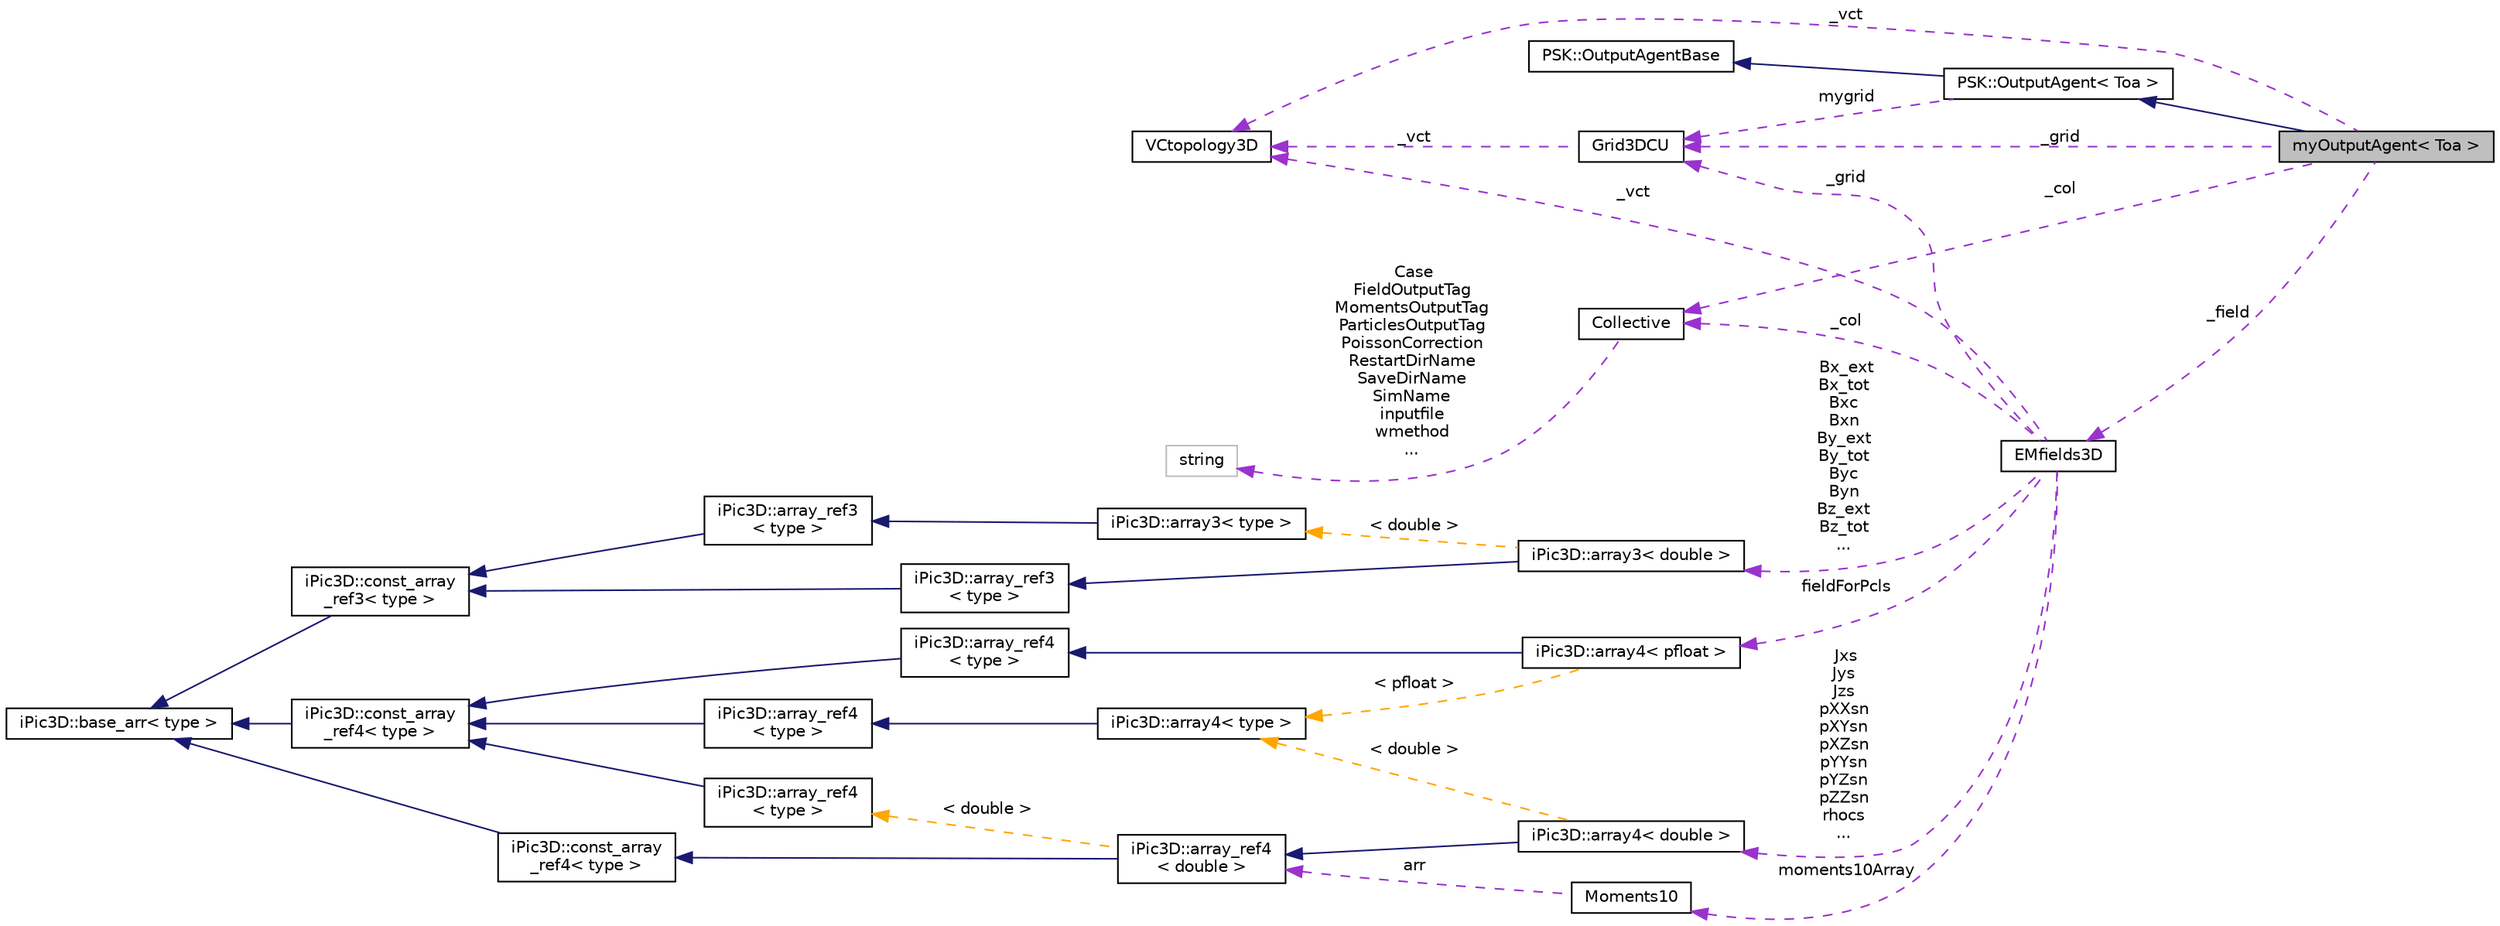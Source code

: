 digraph "myOutputAgent&lt; Toa &gt;"
{
 // INTERACTIVE_SVG=YES
 // LATEX_PDF_SIZE
  edge [fontname="Helvetica",fontsize="10",labelfontname="Helvetica",labelfontsize="10"];
  node [fontname="Helvetica",fontsize="10",shape=record];
  rankdir="LR";
  Node1 [label="myOutputAgent\< Toa \>",height=0.2,width=0.4,color="black", fillcolor="grey75", style="filled", fontcolor="black",tooltip=" "];
  Node2 -> Node1 [dir="back",color="midnightblue",fontsize="10",style="solid",fontname="Helvetica"];
  Node2 [label="PSK::OutputAgent\< Toa \>",height=0.2,width=0.4,color="black", fillcolor="white", style="filled",URL="$de/d49/class_p_s_k_1_1_output_agent.html",tooltip="Base class for OutputAgents using template for output adaptor."];
  Node3 -> Node2 [dir="back",color="midnightblue",fontsize="10",style="solid",fontname="Helvetica"];
  Node3 [label="PSK::OutputAgentBase",height=0.2,width=0.4,color="black", fillcolor="white", style="filled",URL="$d3/d90/class_p_s_k_1_1_output_agent_base.html",tooltip="bse class for output agent"];
  Node4 -> Node2 [dir="back",color="darkorchid3",fontsize="10",style="dashed",label=" mygrid" ,fontname="Helvetica"];
  Node4 [label="Grid3DCU",height=0.2,width=0.4,color="black", fillcolor="white", style="filled",URL="$d2/dd3/class_grid3_d_c_u.html",tooltip="Uniform cartesian local grid 3D."];
  Node5 -> Node4 [dir="back",color="darkorchid3",fontsize="10",style="dashed",label=" _vct" ,fontname="Helvetica"];
  Node5 [label="VCtopology3D",height=0.2,width=0.4,color="black", fillcolor="white", style="filled",URL="$d0/dd1/class_v_ctopology3_d.html",tooltip=" "];
  Node6 -> Node1 [dir="back",color="darkorchid3",fontsize="10",style="dashed",label=" _field" ,fontname="Helvetica"];
  Node6 [label="EMfields3D",height=0.2,width=0.4,color="black", fillcolor="white", style="filled",URL="$dd/da6/class_e_mfields3_d.html",tooltip=" "];
  Node7 -> Node6 [dir="back",color="darkorchid3",fontsize="10",style="dashed",label=" _col" ,fontname="Helvetica"];
  Node7 [label="Collective",height=0.2,width=0.4,color="black", fillcolor="white", style="filled",URL="$db/dfb/class_collective.html",tooltip=" "];
  Node8 -> Node7 [dir="back",color="darkorchid3",fontsize="10",style="dashed",label=" Case\nFieldOutputTag\nMomentsOutputTag\nParticlesOutputTag\nPoissonCorrection\nRestartDirName\nSaveDirName\nSimName\ninputfile\nwmethod\n..." ,fontname="Helvetica"];
  Node8 [label="string",height=0.2,width=0.4,color="grey75", fillcolor="white", style="filled",tooltip=" "];
  Node4 -> Node6 [dir="back",color="darkorchid3",fontsize="10",style="dashed",label=" _grid" ,fontname="Helvetica"];
  Node5 -> Node6 [dir="back",color="darkorchid3",fontsize="10",style="dashed",label=" _vct" ,fontname="Helvetica"];
  Node9 -> Node6 [dir="back",color="darkorchid3",fontsize="10",style="dashed",label=" Bx_ext\nBx_tot\nBxc\nBxn\nBy_ext\nBy_tot\nByc\nByn\nBz_ext\nBz_tot\n..." ,fontname="Helvetica"];
  Node9 [label="iPic3D::array3\< double \>",height=0.2,width=0.4,color="black", fillcolor="white", style="filled",URL="$d4/d57/structi_pic3_d_1_1array3.html",tooltip=" "];
  Node10 -> Node9 [dir="back",color="midnightblue",fontsize="10",style="solid",fontname="Helvetica"];
  Node10 [label="iPic3D::array_ref3\l\< type \>",height=0.2,width=0.4,color="black", fillcolor="white", style="filled",URL="$da/d5a/classi_pic3_d_1_1array__ref3.html",tooltip=" "];
  Node11 -> Node10 [dir="back",color="midnightblue",fontsize="10",style="solid",fontname="Helvetica"];
  Node11 [label="iPic3D::const_array\l_ref3\< type \>",height=0.2,width=0.4,color="black", fillcolor="white", style="filled",URL="$d6/d3b/classi_pic3_d_1_1const__array__ref3.html",tooltip=" "];
  Node12 -> Node11 [dir="back",color="midnightblue",fontsize="10",style="solid",fontname="Helvetica"];
  Node12 [label="iPic3D::base_arr\< type \>",height=0.2,width=0.4,color="black", fillcolor="white", style="filled",URL="$d6/d95/classi_pic3_d_1_1base__arr.html",tooltip=" "];
  Node13 -> Node9 [dir="back",color="orange",fontsize="10",style="dashed",label=" \< double \>" ,fontname="Helvetica"];
  Node13 [label="iPic3D::array3\< type \>",height=0.2,width=0.4,color="black", fillcolor="white", style="filled",URL="$d4/d57/structi_pic3_d_1_1array3.html",tooltip=" "];
  Node14 -> Node13 [dir="back",color="midnightblue",fontsize="10",style="solid",fontname="Helvetica"];
  Node14 [label="iPic3D::array_ref3\l\< type \>",height=0.2,width=0.4,color="black", fillcolor="white", style="filled",URL="$da/d5a/classi_pic3_d_1_1array__ref3.html",tooltip=" "];
  Node11 -> Node14 [dir="back",color="midnightblue",fontsize="10",style="solid",fontname="Helvetica"];
  Node15 -> Node6 [dir="back",color="darkorchid3",fontsize="10",style="dashed",label=" fieldForPcls" ,fontname="Helvetica"];
  Node15 [label="iPic3D::array4\< pfloat \>",height=0.2,width=0.4,color="black", fillcolor="white", style="filled",URL="$dd/d8c/structi_pic3_d_1_1array4.html",tooltip=" "];
  Node16 -> Node15 [dir="back",color="midnightblue",fontsize="10",style="solid",fontname="Helvetica"];
  Node16 [label="iPic3D::array_ref4\l\< type \>",height=0.2,width=0.4,color="black", fillcolor="white", style="filled",URL="$dc/d69/classi_pic3_d_1_1array__ref4.html",tooltip=" "];
  Node17 -> Node16 [dir="back",color="midnightblue",fontsize="10",style="solid",fontname="Helvetica"];
  Node17 [label="iPic3D::const_array\l_ref4\< type \>",height=0.2,width=0.4,color="black", fillcolor="white", style="filled",URL="$d5/df4/classi_pic3_d_1_1const__array__ref4.html",tooltip=" "];
  Node12 -> Node17 [dir="back",color="midnightblue",fontsize="10",style="solid",fontname="Helvetica"];
  Node18 -> Node15 [dir="back",color="orange",fontsize="10",style="dashed",label=" \< pfloat \>" ,fontname="Helvetica"];
  Node18 [label="iPic3D::array4\< type \>",height=0.2,width=0.4,color="black", fillcolor="white", style="filled",URL="$dd/d8c/structi_pic3_d_1_1array4.html",tooltip=" "];
  Node19 -> Node18 [dir="back",color="midnightblue",fontsize="10",style="solid",fontname="Helvetica"];
  Node19 [label="iPic3D::array_ref4\l\< type \>",height=0.2,width=0.4,color="black", fillcolor="white", style="filled",URL="$dc/d69/classi_pic3_d_1_1array__ref4.html",tooltip=" "];
  Node17 -> Node19 [dir="back",color="midnightblue",fontsize="10",style="solid",fontname="Helvetica"];
  Node20 -> Node6 [dir="back",color="darkorchid3",fontsize="10",style="dashed",label=" moments10Array" ,fontname="Helvetica"];
  Node20 [label="Moments10",height=0.2,width=0.4,color="black", fillcolor="white", style="filled",URL="$d1/d1c/class_moments10.html",tooltip=" "];
  Node21 -> Node20 [dir="back",color="darkorchid3",fontsize="10",style="dashed",label=" arr" ,fontname="Helvetica"];
  Node21 [label="iPic3D::array_ref4\l\< double \>",height=0.2,width=0.4,color="black", fillcolor="white", style="filled",URL="$dc/d69/classi_pic3_d_1_1array__ref4.html",tooltip=" "];
  Node22 -> Node21 [dir="back",color="midnightblue",fontsize="10",style="solid",fontname="Helvetica"];
  Node22 [label="iPic3D::const_array\l_ref4\< type \>",height=0.2,width=0.4,color="black", fillcolor="white", style="filled",URL="$d5/df4/classi_pic3_d_1_1const__array__ref4.html",tooltip=" "];
  Node12 -> Node22 [dir="back",color="midnightblue",fontsize="10",style="solid",fontname="Helvetica"];
  Node23 -> Node21 [dir="back",color="orange",fontsize="10",style="dashed",label=" \< double \>" ,fontname="Helvetica"];
  Node23 [label="iPic3D::array_ref4\l\< type \>",height=0.2,width=0.4,color="black", fillcolor="white", style="filled",URL="$dc/d69/classi_pic3_d_1_1array__ref4.html",tooltip=" "];
  Node17 -> Node23 [dir="back",color="midnightblue",fontsize="10",style="solid",fontname="Helvetica"];
  Node24 -> Node6 [dir="back",color="darkorchid3",fontsize="10",style="dashed",label=" Jxs\nJys\nJzs\npXXsn\npXYsn\npXZsn\npYYsn\npYZsn\npZZsn\nrhocs\n..." ,fontname="Helvetica"];
  Node24 [label="iPic3D::array4\< double \>",height=0.2,width=0.4,color="black", fillcolor="white", style="filled",URL="$dd/d8c/structi_pic3_d_1_1array4.html",tooltip=" "];
  Node21 -> Node24 [dir="back",color="midnightblue",fontsize="10",style="solid",fontname="Helvetica"];
  Node18 -> Node24 [dir="back",color="orange",fontsize="10",style="dashed",label=" \< double \>" ,fontname="Helvetica"];
  Node4 -> Node1 [dir="back",color="darkorchid3",fontsize="10",style="dashed",label=" _grid" ,fontname="Helvetica"];
  Node5 -> Node1 [dir="back",color="darkorchid3",fontsize="10",style="dashed",label=" _vct" ,fontname="Helvetica"];
  Node7 -> Node1 [dir="back",color="darkorchid3",fontsize="10",style="dashed",label=" _col" ,fontname="Helvetica"];
}
